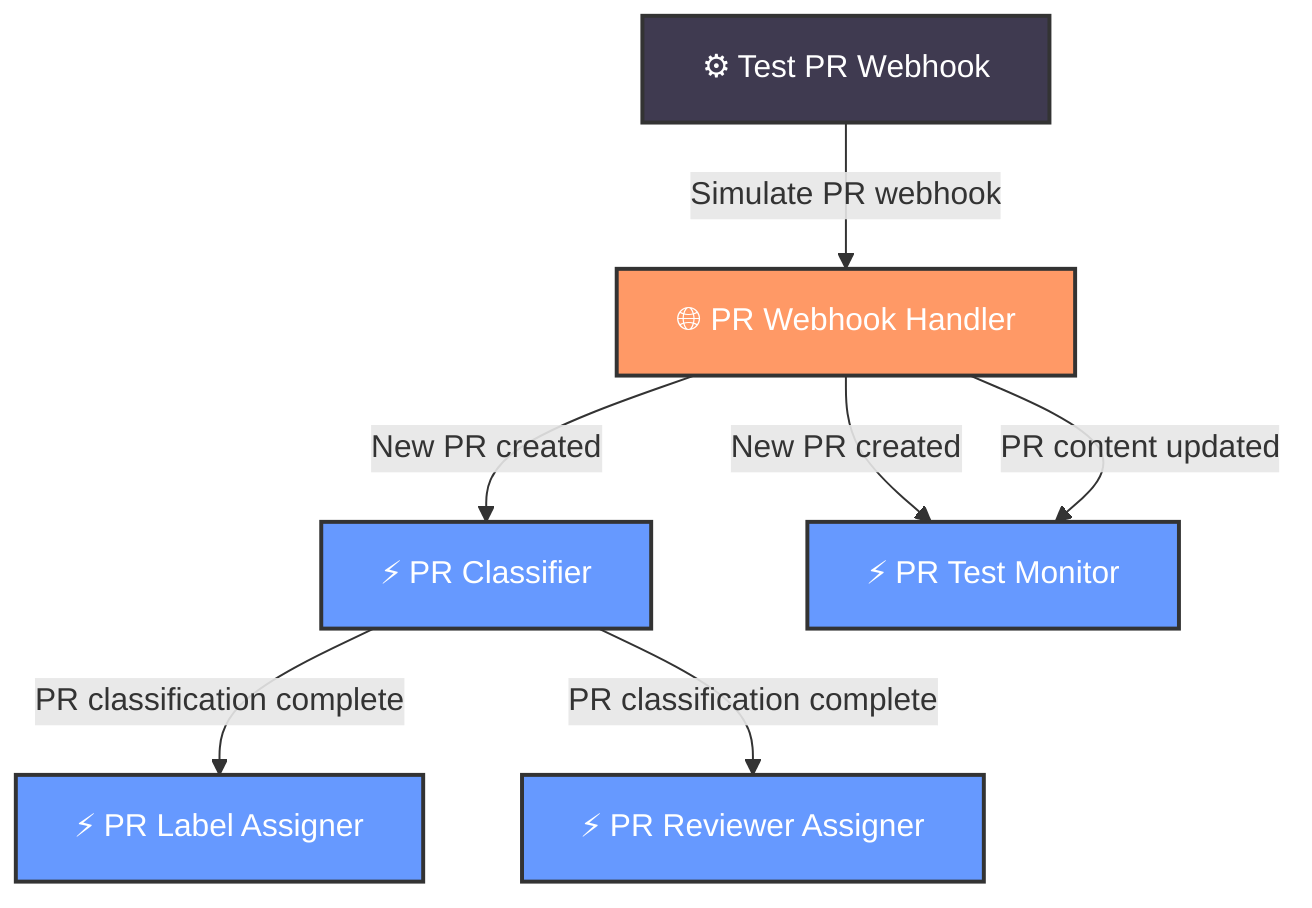 flowchart TD
    classDef apiStyle fill:#f96,stroke:#333,stroke-width:2px,color:#fff
    classDef eventStyle fill:#69f,stroke:#333,stroke-width:2px,color:#fff
    classDef cronStyle fill:#9c6,stroke:#333,stroke-width:2px,color:#fff
    classDef noopStyle fill:#3f3a50,stroke:#333,stroke-width:2px,color:#fff
    steps_pr_classifier_pr_classifier_step["⚡ PR Classifier"]:::eventStyle
    steps_pr_classifier_pr_label_assigner_step["⚡ PR Label Assigner"]:::eventStyle
    steps_pr_classifier_pr_reviewer_assigner_step["⚡ PR Reviewer Assigner"]:::eventStyle
    steps_pr_classifier_pr_test_monitor_step["⚡ PR Test Monitor"]:::eventStyle
    steps_pr_classifier_pr_webhook_step["🌐 PR Webhook Handler"]:::apiStyle
    steps_pr_classifier_test_pr_webhook_step["⚙️ Test PR Webhook"]:::noopStyle
    steps_pr_classifier_pr_classifier_step -->|PR classification complete| steps_pr_classifier_pr_label_assigner_step
    steps_pr_classifier_pr_classifier_step -->|PR classification complete| steps_pr_classifier_pr_reviewer_assigner_step
    steps_pr_classifier_pr_webhook_step -->|New PR created| steps_pr_classifier_pr_classifier_step
    steps_pr_classifier_pr_webhook_step -->|New PR created| steps_pr_classifier_pr_test_monitor_step
    steps_pr_classifier_pr_webhook_step -->|PR content updated| steps_pr_classifier_pr_test_monitor_step
    steps_pr_classifier_test_pr_webhook_step -->|Simulate PR webhook| steps_pr_classifier_pr_webhook_step